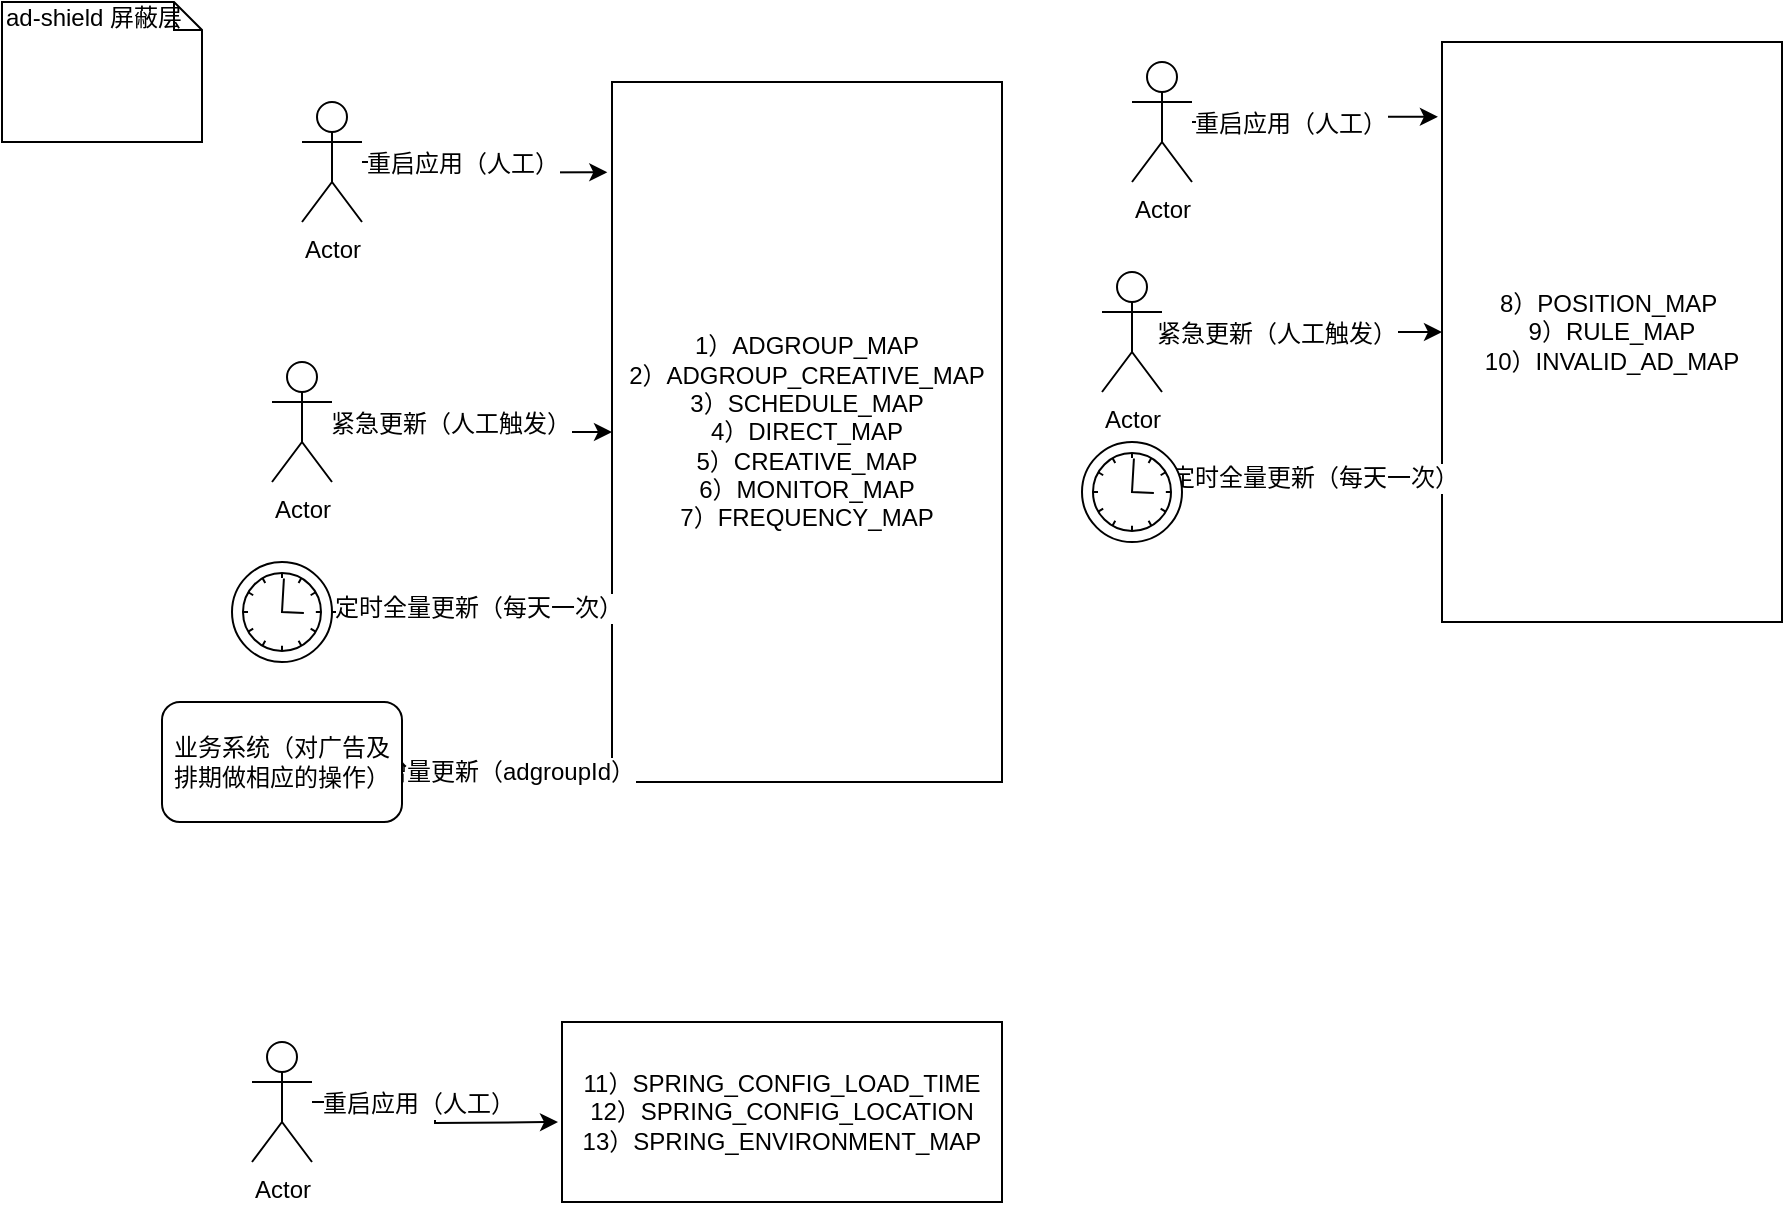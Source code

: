 <mxfile version="12.2.6" type="github" pages="1">
  <diagram id="uIuxK4xR44oAbv54F6lL" name="内存透视流程图-ad-shield">
    <mxGraphModel dx="932" dy="551" grid="1" gridSize="10" guides="1" tooltips="1" connect="1" arrows="1" fold="1" page="1" pageScale="1" pageWidth="827" pageHeight="1169" math="0" shadow="0">
      <root>
        <mxCell id="0"/>
        <mxCell id="1" parent="0"/>
        <mxCell id="LVdLGEJ6DOUqfLcYgXoU-1" value="&lt;div&gt;1）ADGROUP_MAP&lt;/div&gt;2）ADGROUP_CREATIVE_MAP&lt;br&gt;3）SCHEDULE_MAP&lt;br&gt;&lt;div&gt;4）DIRECT_MAP&lt;/div&gt;&lt;div&gt;5）CREATIVE_MAP&lt;/div&gt;&lt;div&gt;6）MONITOR_MAP&lt;/div&gt;&lt;div&gt;7）FREQUENCY_MAP&lt;/div&gt;" style="rounded=0;whiteSpace=wrap;html=1;" vertex="1" parent="1">
          <mxGeometry x="305" y="40" width="195" height="350" as="geometry"/>
        </mxCell>
        <mxCell id="LVdLGEJ6DOUqfLcYgXoU-4" style="edgeStyle=orthogonalEdgeStyle;rounded=0;orthogonalLoop=1;jettySize=auto;html=1;entryX=0;entryY=0.75;entryDx=0;entryDy=0;" edge="1" parent="1" source="LVdLGEJ6DOUqfLcYgXoU-3" target="LVdLGEJ6DOUqfLcYgXoU-1">
          <mxGeometry relative="1" as="geometry"/>
        </mxCell>
        <mxCell id="LVdLGEJ6DOUqfLcYgXoU-5" value="定时全量更新（每天一次）" style="text;html=1;resizable=0;points=[];align=center;verticalAlign=middle;labelBackgroundColor=#ffffff;" vertex="1" connectable="0" parent="LVdLGEJ6DOUqfLcYgXoU-4">
          <mxGeometry x="0.062" relative="1" as="geometry">
            <mxPoint as="offset"/>
          </mxGeometry>
        </mxCell>
        <mxCell id="LVdLGEJ6DOUqfLcYgXoU-3" value="" style="shape=mxgraph.bpmn.shape;html=1;verticalLabelPosition=bottom;labelBackgroundColor=#ffffff;verticalAlign=top;align=center;perimeter=ellipsePerimeter;outlineConnect=0;outline=standard;symbol=timer;" vertex="1" parent="1">
          <mxGeometry x="115" y="280" width="50" height="50" as="geometry"/>
        </mxCell>
        <mxCell id="LVdLGEJ6DOUqfLcYgXoU-15" value="" style="edgeStyle=orthogonalEdgeStyle;rounded=0;orthogonalLoop=1;jettySize=auto;html=1;entryX=-0.012;entryY=0.129;entryDx=0;entryDy=0;entryPerimeter=0;" edge="1" parent="1" source="LVdLGEJ6DOUqfLcYgXoU-12" target="LVdLGEJ6DOUqfLcYgXoU-1">
          <mxGeometry relative="1" as="geometry">
            <mxPoint x="230" y="80" as="targetPoint"/>
          </mxGeometry>
        </mxCell>
        <mxCell id="LVdLGEJ6DOUqfLcYgXoU-19" value="重启应用（人工）" style="text;html=1;resizable=0;points=[];align=center;verticalAlign=middle;labelBackgroundColor=#ffffff;" vertex="1" connectable="0" parent="LVdLGEJ6DOUqfLcYgXoU-15">
          <mxGeometry x="-0.216" y="-1" relative="1" as="geometry">
            <mxPoint as="offset"/>
          </mxGeometry>
        </mxCell>
        <mxCell id="LVdLGEJ6DOUqfLcYgXoU-12" value="Actor" style="shape=umlActor;verticalLabelPosition=bottom;labelBackgroundColor=#ffffff;verticalAlign=top;html=1;" vertex="1" parent="1">
          <mxGeometry x="150" y="50" width="30" height="60" as="geometry"/>
        </mxCell>
        <mxCell id="LVdLGEJ6DOUqfLcYgXoU-16" style="edgeStyle=orthogonalEdgeStyle;rounded=0;orthogonalLoop=1;jettySize=auto;html=1;entryX=0;entryY=0.5;entryDx=0;entryDy=0;" edge="1" parent="1" source="LVdLGEJ6DOUqfLcYgXoU-13" target="LVdLGEJ6DOUqfLcYgXoU-1">
          <mxGeometry relative="1" as="geometry"/>
        </mxCell>
        <mxCell id="LVdLGEJ6DOUqfLcYgXoU-18" value="紧急更新（人工触发）" style="text;html=1;resizable=0;points=[];align=center;verticalAlign=middle;labelBackgroundColor=#ffffff;" vertex="1" connectable="0" parent="LVdLGEJ6DOUqfLcYgXoU-16">
          <mxGeometry x="-0.188" y="-1" relative="1" as="geometry">
            <mxPoint as="offset"/>
          </mxGeometry>
        </mxCell>
        <mxCell id="LVdLGEJ6DOUqfLcYgXoU-13" value="Actor" style="shape=umlActor;verticalLabelPosition=bottom;labelBackgroundColor=#ffffff;verticalAlign=top;html=1;" vertex="1" parent="1">
          <mxGeometry x="135" y="180" width="30" height="60" as="geometry"/>
        </mxCell>
        <mxCell id="LVdLGEJ6DOUqfLcYgXoU-21" style="edgeStyle=orthogonalEdgeStyle;rounded=0;orthogonalLoop=1;jettySize=auto;html=1;entryX=0.006;entryY=0.987;entryDx=0;entryDy=0;entryPerimeter=0;" edge="1" parent="1" source="LVdLGEJ6DOUqfLcYgXoU-20" target="LVdLGEJ6DOUqfLcYgXoU-1">
          <mxGeometry relative="1" as="geometry"/>
        </mxCell>
        <mxCell id="LVdLGEJ6DOUqfLcYgXoU-23" value="增量更新（adgroupId）" style="text;html=1;resizable=0;points=[];align=center;verticalAlign=middle;labelBackgroundColor=#ffffff;" vertex="1" connectable="0" parent="LVdLGEJ6DOUqfLcYgXoU-21">
          <mxGeometry x="0.035" y="1" relative="1" as="geometry">
            <mxPoint as="offset"/>
          </mxGeometry>
        </mxCell>
        <mxCell id="LVdLGEJ6DOUqfLcYgXoU-20" value="业务系统（对广告及排期做相应的操作）" style="rounded=1;whiteSpace=wrap;html=1;" vertex="1" parent="1">
          <mxGeometry x="80" y="350" width="120" height="60" as="geometry"/>
        </mxCell>
        <mxCell id="LVdLGEJ6DOUqfLcYgXoU-24" value="ad-shield 屏蔽层" style="shape=note;whiteSpace=wrap;html=1;size=14;verticalAlign=top;align=left;spacingTop=-6;" vertex="1" parent="1">
          <mxGeometry width="100" height="70" as="geometry"/>
        </mxCell>
        <mxCell id="LVdLGEJ6DOUqfLcYgXoU-46" value="&lt;div&gt;8）POSITION_MAP&amp;nbsp;&lt;/div&gt;&lt;div&gt;9）RULE_MAP&lt;/div&gt;&lt;div&gt;10）INVALID_AD_MAP&lt;/div&gt;" style="rounded=0;whiteSpace=wrap;html=1;" vertex="1" parent="1">
          <mxGeometry x="720" y="20" width="170" height="290" as="geometry"/>
        </mxCell>
        <mxCell id="LVdLGEJ6DOUqfLcYgXoU-47" style="edgeStyle=orthogonalEdgeStyle;rounded=0;orthogonalLoop=1;jettySize=auto;html=1;entryX=0;entryY=0.75;entryDx=0;entryDy=0;" edge="1" parent="1" source="LVdLGEJ6DOUqfLcYgXoU-49" target="LVdLGEJ6DOUqfLcYgXoU-46">
          <mxGeometry relative="1" as="geometry"/>
        </mxCell>
        <mxCell id="LVdLGEJ6DOUqfLcYgXoU-48" value="定时全量更新（每天一次）" style="text;html=1;resizable=0;points=[];align=center;verticalAlign=middle;labelBackgroundColor=#ffffff;" vertex="1" connectable="0" parent="LVdLGEJ6DOUqfLcYgXoU-47">
          <mxGeometry x="0.062" relative="1" as="geometry">
            <mxPoint as="offset"/>
          </mxGeometry>
        </mxCell>
        <mxCell id="LVdLGEJ6DOUqfLcYgXoU-49" value="" style="shape=mxgraph.bpmn.shape;html=1;verticalLabelPosition=bottom;labelBackgroundColor=#ffffff;verticalAlign=top;align=center;perimeter=ellipsePerimeter;outlineConnect=0;outline=standard;symbol=timer;" vertex="1" parent="1">
          <mxGeometry x="540" y="220" width="50" height="50" as="geometry"/>
        </mxCell>
        <mxCell id="LVdLGEJ6DOUqfLcYgXoU-50" value="" style="edgeStyle=orthogonalEdgeStyle;rounded=0;orthogonalLoop=1;jettySize=auto;html=1;entryX=-0.012;entryY=0.129;entryDx=0;entryDy=0;entryPerimeter=0;" edge="1" parent="1" source="LVdLGEJ6DOUqfLcYgXoU-52" target="LVdLGEJ6DOUqfLcYgXoU-46">
          <mxGeometry relative="1" as="geometry">
            <mxPoint x="645" y="60" as="targetPoint"/>
          </mxGeometry>
        </mxCell>
        <mxCell id="LVdLGEJ6DOUqfLcYgXoU-51" value="重启应用（人工）" style="text;html=1;resizable=0;points=[];align=center;verticalAlign=middle;labelBackgroundColor=#ffffff;" vertex="1" connectable="0" parent="LVdLGEJ6DOUqfLcYgXoU-50">
          <mxGeometry x="-0.216" y="-1" relative="1" as="geometry">
            <mxPoint as="offset"/>
          </mxGeometry>
        </mxCell>
        <mxCell id="LVdLGEJ6DOUqfLcYgXoU-52" value="Actor" style="shape=umlActor;verticalLabelPosition=bottom;labelBackgroundColor=#ffffff;verticalAlign=top;html=1;" vertex="1" parent="1">
          <mxGeometry x="565" y="30" width="30" height="60" as="geometry"/>
        </mxCell>
        <mxCell id="LVdLGEJ6DOUqfLcYgXoU-53" style="edgeStyle=orthogonalEdgeStyle;rounded=0;orthogonalLoop=1;jettySize=auto;html=1;entryX=0;entryY=0.5;entryDx=0;entryDy=0;" edge="1" parent="1" source="LVdLGEJ6DOUqfLcYgXoU-55" target="LVdLGEJ6DOUqfLcYgXoU-46">
          <mxGeometry relative="1" as="geometry"/>
        </mxCell>
        <mxCell id="LVdLGEJ6DOUqfLcYgXoU-54" value="紧急更新（人工触发）" style="text;html=1;resizable=0;points=[];align=center;verticalAlign=middle;labelBackgroundColor=#ffffff;" vertex="1" connectable="0" parent="LVdLGEJ6DOUqfLcYgXoU-53">
          <mxGeometry x="-0.188" y="-1" relative="1" as="geometry">
            <mxPoint as="offset"/>
          </mxGeometry>
        </mxCell>
        <mxCell id="LVdLGEJ6DOUqfLcYgXoU-55" value="Actor" style="shape=umlActor;verticalLabelPosition=bottom;labelBackgroundColor=#ffffff;verticalAlign=top;html=1;" vertex="1" parent="1">
          <mxGeometry x="550" y="135" width="30" height="60" as="geometry"/>
        </mxCell>
        <mxCell id="LVdLGEJ6DOUqfLcYgXoU-58" value="&lt;div&gt;11）SPRING_CONFIG_LOAD_TIME&lt;/div&gt;&lt;div&gt;12）SPRING_CONFIG_LOCATION&lt;/div&gt;&lt;div&gt;13）SPRING_ENVIRONMENT_MAP&lt;/div&gt;" style="rounded=0;whiteSpace=wrap;html=1;" vertex="1" parent="1">
          <mxGeometry x="280" y="510" width="220" height="90" as="geometry"/>
        </mxCell>
        <mxCell id="LVdLGEJ6DOUqfLcYgXoU-61" value="" style="edgeStyle=orthogonalEdgeStyle;rounded=0;orthogonalLoop=1;jettySize=auto;html=1;" edge="1" parent="1" source="LVdLGEJ6DOUqfLcYgXoU-63">
          <mxGeometry relative="1" as="geometry">
            <mxPoint x="278" y="560" as="targetPoint"/>
          </mxGeometry>
        </mxCell>
        <mxCell id="LVdLGEJ6DOUqfLcYgXoU-62" value="重启应用（人工）" style="text;html=1;resizable=0;points=[];align=center;verticalAlign=middle;labelBackgroundColor=#ffffff;" vertex="1" connectable="0" parent="LVdLGEJ6DOUqfLcYgXoU-61">
          <mxGeometry x="-0.216" y="-1" relative="1" as="geometry">
            <mxPoint as="offset"/>
          </mxGeometry>
        </mxCell>
        <mxCell id="LVdLGEJ6DOUqfLcYgXoU-63" value="Actor" style="shape=umlActor;verticalLabelPosition=bottom;labelBackgroundColor=#ffffff;verticalAlign=top;html=1;" vertex="1" parent="1">
          <mxGeometry x="125" y="520" width="30" height="60" as="geometry"/>
        </mxCell>
      </root>
    </mxGraphModel>
  </diagram>
</mxfile>
